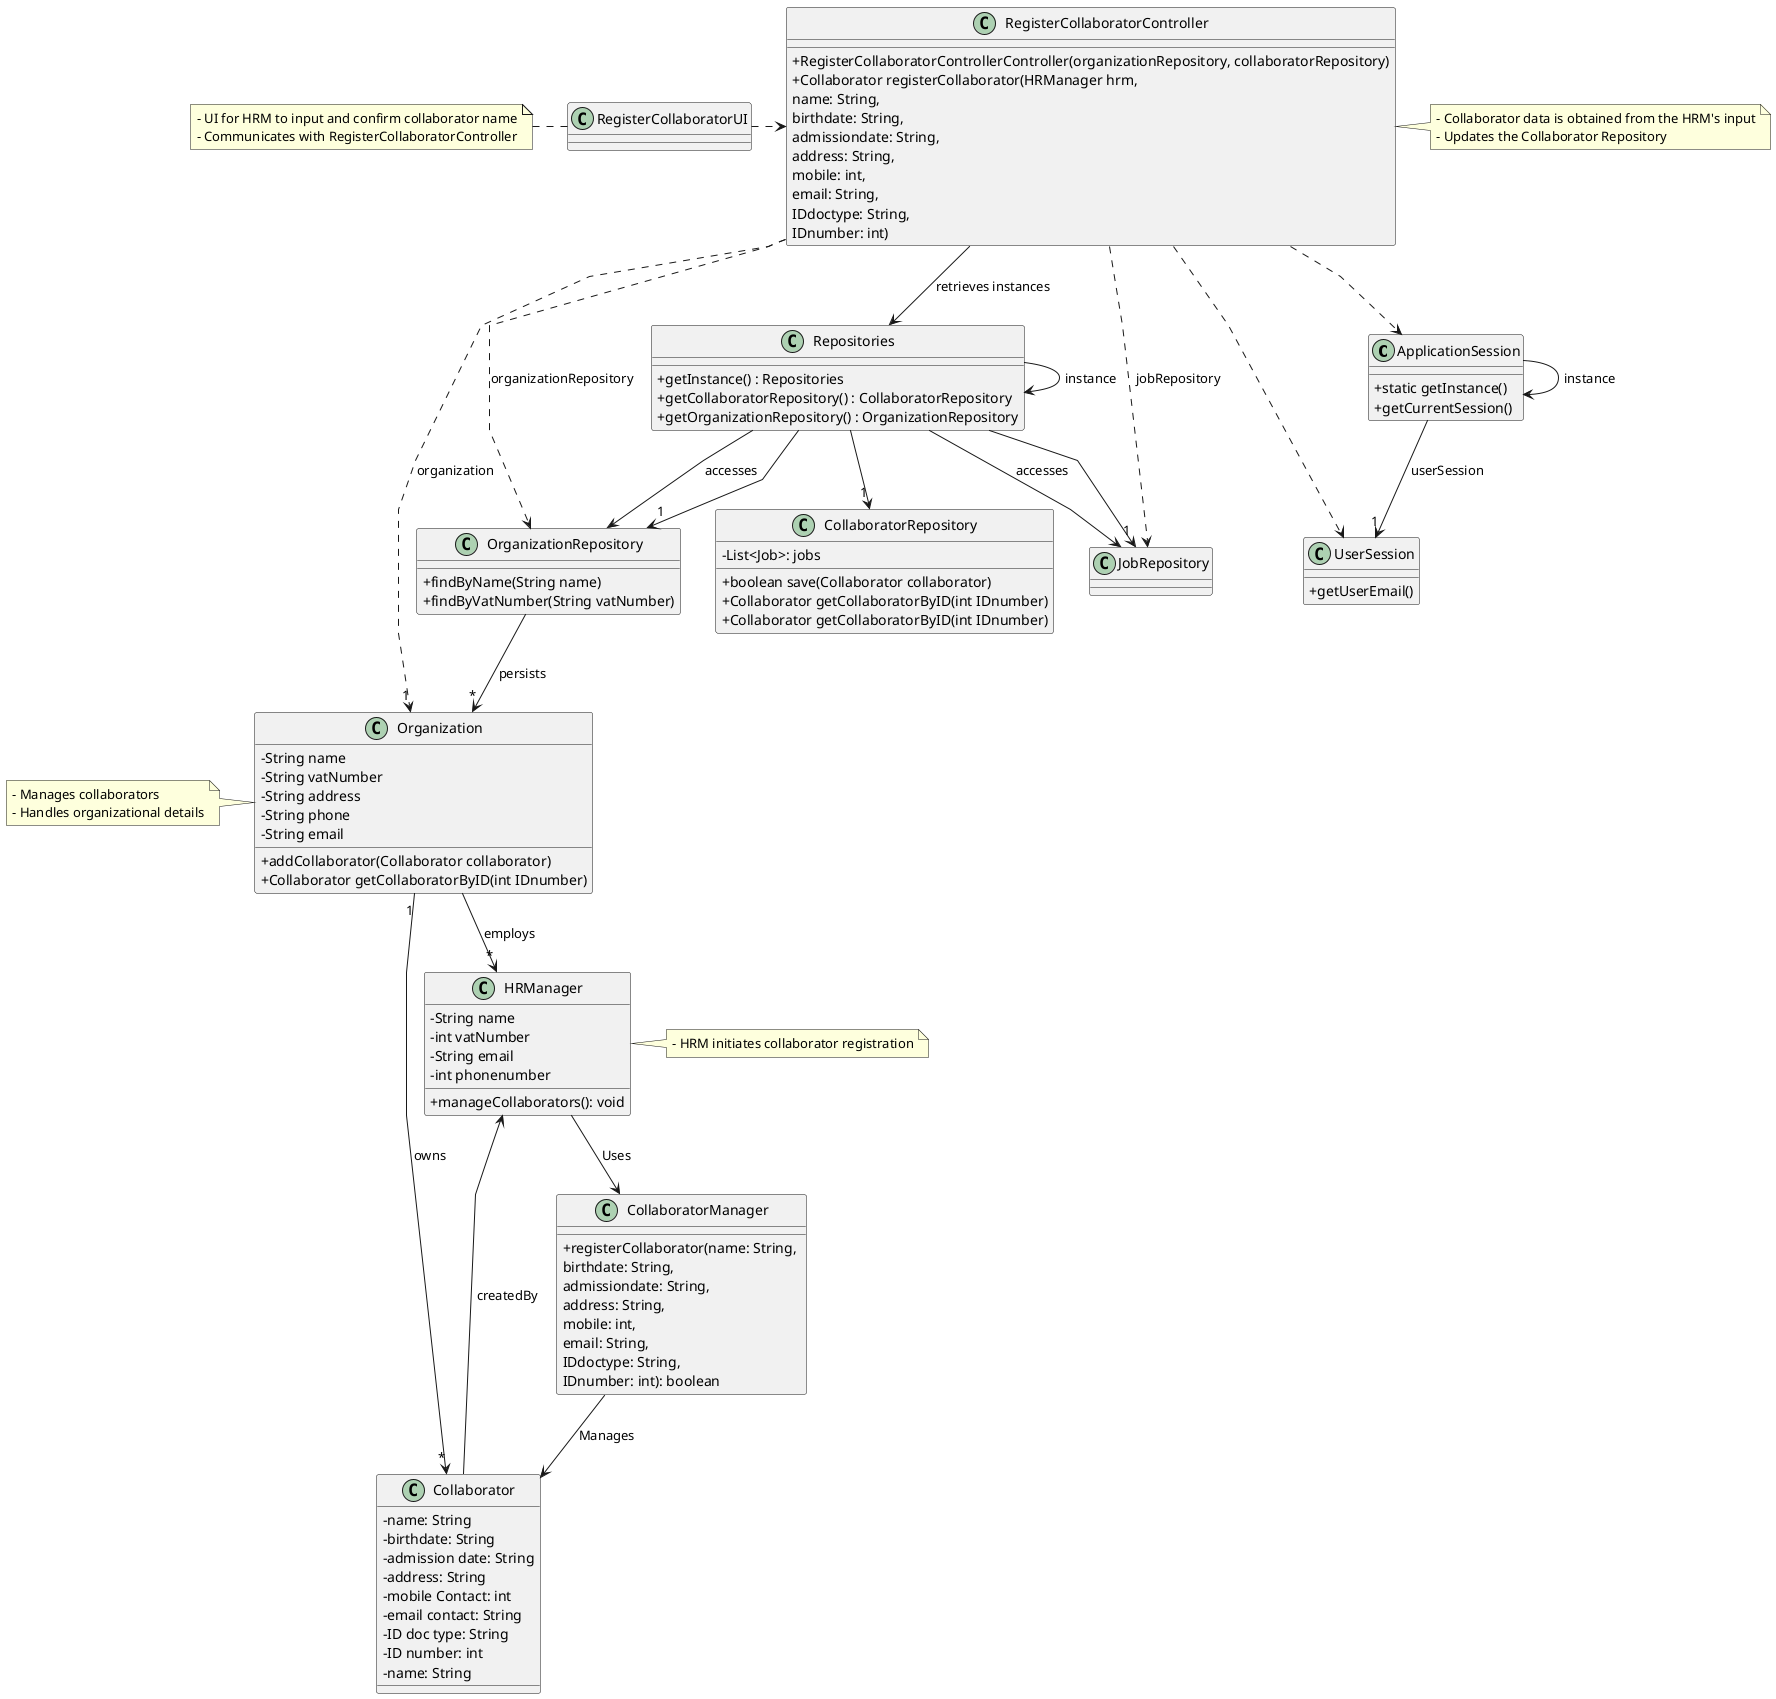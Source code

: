 @startuml
 'skinparam monochrome true
 skinparam packageStyle rectangle
 skinparam shadowing false
 skinparam linetype polyline
 'skinparam linetype orto

 skinparam classAttributeIconSize 0

 'left to right direction

 class ApplicationSession
 {
     + static getInstance()
     + getCurrentSession()
 }

 class UserSession
 {
     + getUserEmail()
 }

class Collaborator {
    - name: String
    - birthdate: String
    - admission date: String
    - address: String
    - mobile Contact: int
    - email contact: String
    - ID doc type: String
    - ID number: int
}

class Collaborator {
    - name: String
}

 class CollaboratorManager {
     + registerCollaborator(name: String, \nbirthdate: String, \nadmissiondate: String, \naddress: String, \nmobile: int, \nemail: String, \nIDdoctype: String, \nIDnumber: int): boolean
 }

 class CollaboratorRepository {
   + boolean save(Collaborator collaborator)
   + Collaborator getCollaboratorByID(int IDnumber)
 }

  class CollaboratorRepository {
    - List<Job>: jobs
    + Collaborator getCollaboratorByID(int IDnumber)
  }

 class Organization {
   - String name
   - String vatNumber
   - String address
   - String phone
   - String email
   + addCollaborator(Collaborator collaborator)
   + Collaborator getCollaboratorByID(int IDnumber)
 }

 class OrganizationRepository {
   + findByName(String name)
   + findByVatNumber(String vatNumber)
 }

 class Repositories {
   + getInstance() : Repositories
   + getCollaboratorRepository() : CollaboratorRepository
   + getOrganizationRepository() : OrganizationRepository
 }

 class RegisterCollaboratorController {
   + RegisterCollaboratorControllerController(organizationRepository, collaboratorRepository)
   + Collaborator registerCollaborator(HRManager hrm, \nname: String, \nbirthdate: String, \nadmissiondate: String, \naddress: String, \nmobile: int, \nemail: String, \nIDdoctype: String, \nIDnumber: int)
 }

 class RegisterCollaboratorUI {

 }

 class HRManager {
    - String name
    - int vatNumber
    - String email
    - int phonenumber
     + manageCollaborators(): void
 }

 CollaboratorManager --> Collaborator: Manages
 HRManager --> CollaboratorManager: Uses

 note right of RegisterCollaboratorController
   - Collaborator data is obtained from the HRM's input
   - Updates the Collaborator Repository
 end note

 note right of HRManager
   - HRM initiates collaborator registration
 end note

 note left of RegisterCollaboratorUI
   - UI for HRM to input and confirm collaborator name
   - Communicates with RegisterCollaboratorController
 end note

 note left of Organization
   - Manages collaborators
   - Handles organizational details
 end note

 Repositories -> Repositories : instance
 ApplicationSession -> ApplicationSession : instance

 RegisterCollaboratorUI .> RegisterCollaboratorController

 RegisterCollaboratorController -down-> Repositories : retrieves instances

 Repositories -down-> JobRepository : accesses
 Repositories -down-> OrganizationRepository : accesses

 RegisterCollaboratorController ..> OrganizationRepository : organizationRepository
 RegisterCollaboratorController ..> JobRepository : jobRepository

 Repositories --> "1" OrganizationRepository
 Repositories --> "1" CollaboratorRepository
 Repositories --> "1" JobRepository

 OrganizationRepository --> "*" Organization : persists
 ApplicationSession --> "1" UserSession : userSession

 RegisterCollaboratorController ..> "1" Organization : organization
 RegisterCollaboratorController ..> ApplicationSession
 RegisterCollaboratorController ..> UserSession
 Organization "1" --> "*" Collaborator : owns
 Collaborator --> HRManager : createdBy

 Organization --> "*" HRManager : employs

 @enduml